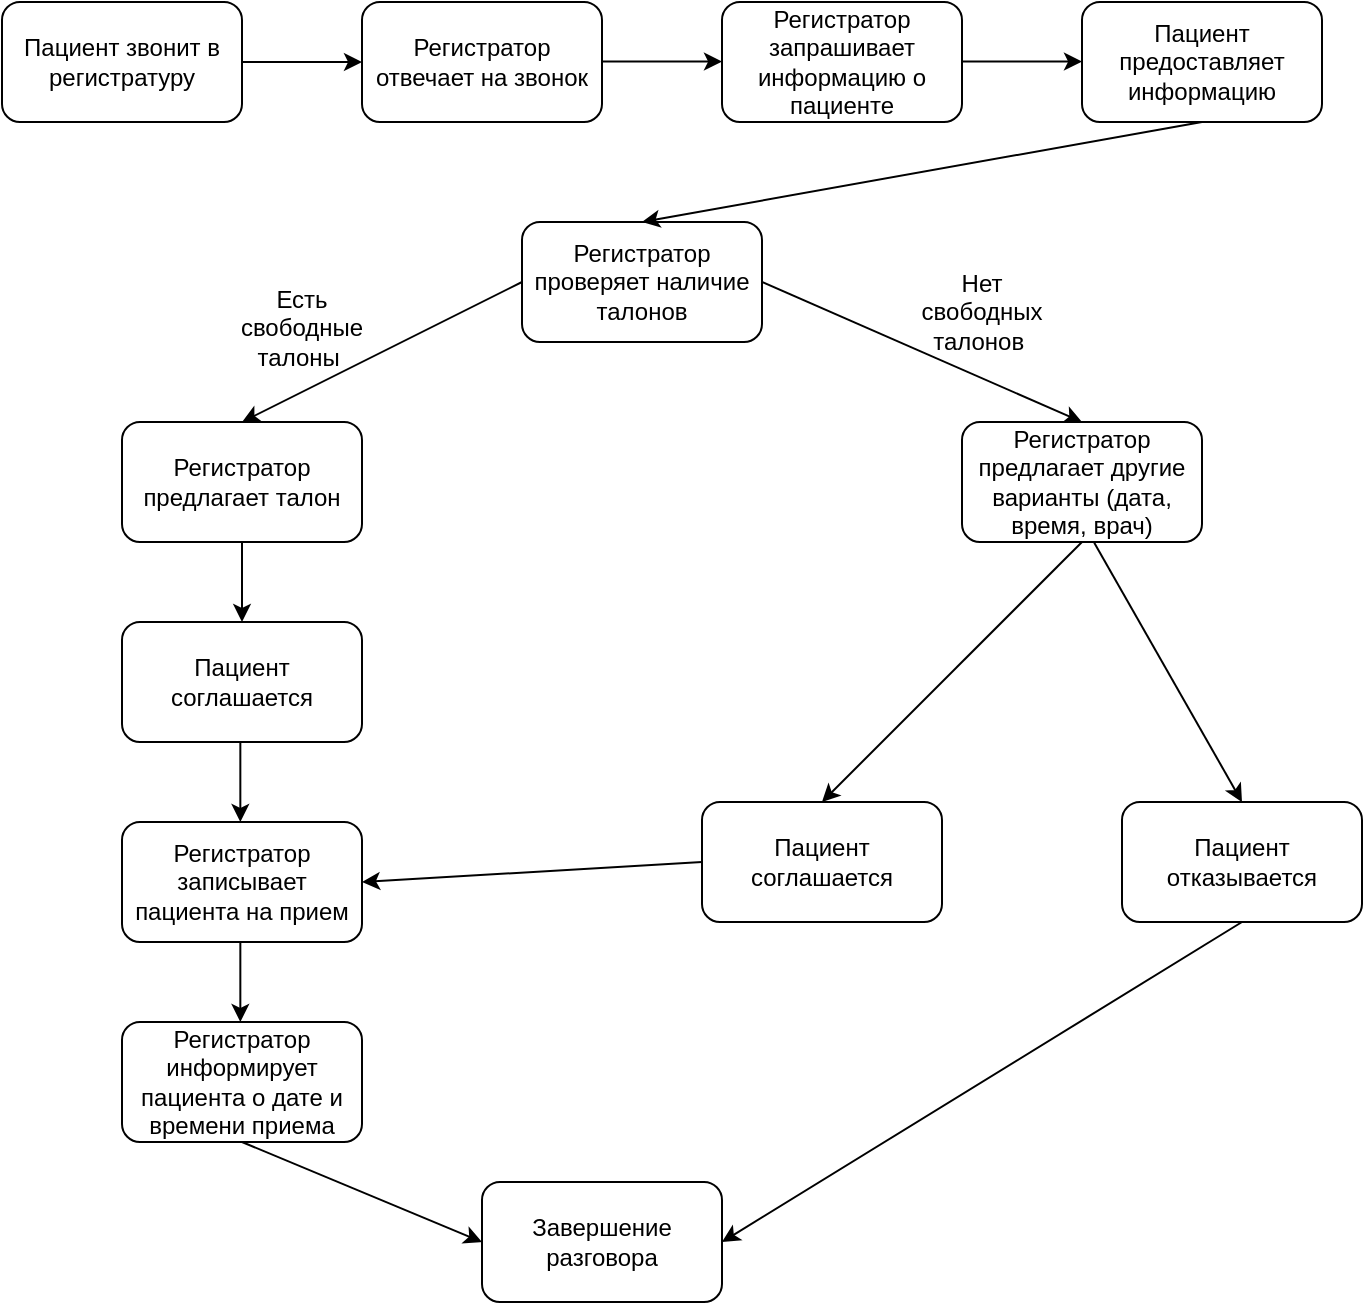 <mxfile version="24.7.14">
  <diagram name="Страница — 1" id="gFto8VWZuhx-wg1McL8I">
    <mxGraphModel dx="1563" dy="633" grid="1" gridSize="10" guides="1" tooltips="1" connect="1" arrows="1" fold="1" page="1" pageScale="1" pageWidth="827" pageHeight="1169" math="0" shadow="0">
      <root>
        <mxCell id="0" />
        <mxCell id="1" parent="0" />
        <mxCell id="Yh0Fh-VeUHj8jeNLL_Vo-2" value="Пациент звонит в регистратуру" style="rounded=1;whiteSpace=wrap;html=1;" vertex="1" parent="1">
          <mxGeometry x="70" y="70" width="120" height="60" as="geometry" />
        </mxCell>
        <mxCell id="Yh0Fh-VeUHj8jeNLL_Vo-3" value="Регистратор отвечает на звонок" style="rounded=1;whiteSpace=wrap;html=1;" vertex="1" parent="1">
          <mxGeometry x="250" y="70" width="120" height="60" as="geometry" />
        </mxCell>
        <mxCell id="Yh0Fh-VeUHj8jeNLL_Vo-4" value="Регистратор запрашивает информацию о пациенте" style="rounded=1;whiteSpace=wrap;html=1;" vertex="1" parent="1">
          <mxGeometry x="430" y="70" width="120" height="60" as="geometry" />
        </mxCell>
        <mxCell id="Yh0Fh-VeUHj8jeNLL_Vo-5" value="Пациент предоставляет информацию" style="rounded=1;whiteSpace=wrap;html=1;" vertex="1" parent="1">
          <mxGeometry x="610" y="70" width="120" height="60" as="geometry" />
        </mxCell>
        <mxCell id="Yh0Fh-VeUHj8jeNLL_Vo-6" value="Регистратор проверяет наличие талонов" style="rounded=1;whiteSpace=wrap;html=1;" vertex="1" parent="1">
          <mxGeometry x="330" y="180" width="120" height="60" as="geometry" />
        </mxCell>
        <mxCell id="Yh0Fh-VeUHj8jeNLL_Vo-7" value="Регистратор предлагает талон" style="rounded=1;whiteSpace=wrap;html=1;" vertex="1" parent="1">
          <mxGeometry x="130" y="280" width="120" height="60" as="geometry" />
        </mxCell>
        <mxCell id="Yh0Fh-VeUHj8jeNLL_Vo-8" value="Пациент соглашается" style="rounded=1;whiteSpace=wrap;html=1;" vertex="1" parent="1">
          <mxGeometry x="130" y="380" width="120" height="60" as="geometry" />
        </mxCell>
        <mxCell id="Yh0Fh-VeUHj8jeNLL_Vo-9" value="Регистратор записывает пациента на прием" style="rounded=1;whiteSpace=wrap;html=1;" vertex="1" parent="1">
          <mxGeometry x="130" y="480" width="120" height="60" as="geometry" />
        </mxCell>
        <mxCell id="Yh0Fh-VeUHj8jeNLL_Vo-10" value="Регистратор информирует пациента о дате и времени приема" style="rounded=1;whiteSpace=wrap;html=1;" vertex="1" parent="1">
          <mxGeometry x="130" y="580" width="120" height="60" as="geometry" />
        </mxCell>
        <mxCell id="Yh0Fh-VeUHj8jeNLL_Vo-11" value="Завершение разговора" style="rounded=1;whiteSpace=wrap;html=1;" vertex="1" parent="1">
          <mxGeometry x="310" y="660" width="120" height="60" as="geometry" />
        </mxCell>
        <mxCell id="Yh0Fh-VeUHj8jeNLL_Vo-12" value="Регистратор предлагает другие варианты (дата, время, врач)" style="rounded=1;whiteSpace=wrap;html=1;" vertex="1" parent="1">
          <mxGeometry x="550" y="280" width="120" height="60" as="geometry" />
        </mxCell>
        <mxCell id="Yh0Fh-VeUHj8jeNLL_Vo-13" value="Пациент соглашается" style="rounded=1;whiteSpace=wrap;html=1;" vertex="1" parent="1">
          <mxGeometry x="420" y="470" width="120" height="60" as="geometry" />
        </mxCell>
        <mxCell id="Yh0Fh-VeUHj8jeNLL_Vo-14" value="Пациент отказывается" style="rounded=1;whiteSpace=wrap;html=1;" vertex="1" parent="1">
          <mxGeometry x="630" y="470" width="120" height="60" as="geometry" />
        </mxCell>
        <mxCell id="Yh0Fh-VeUHj8jeNLL_Vo-16" value="" style="endArrow=classic;html=1;rounded=0;exitX=1;exitY=0.5;exitDx=0;exitDy=0;exitPerimeter=0;entryX=0;entryY=0.5;entryDx=0;entryDy=0;" edge="1" parent="1" source="Yh0Fh-VeUHj8jeNLL_Vo-2" target="Yh0Fh-VeUHj8jeNLL_Vo-3">
          <mxGeometry width="50" height="50" relative="1" as="geometry">
            <mxPoint x="390" y="320" as="sourcePoint" />
            <mxPoint x="440" y="270" as="targetPoint" />
          </mxGeometry>
        </mxCell>
        <mxCell id="Yh0Fh-VeUHj8jeNLL_Vo-17" value="" style="endArrow=classic;html=1;rounded=0;exitX=1;exitY=0.5;exitDx=0;exitDy=0;exitPerimeter=0;entryX=0;entryY=0.5;entryDx=0;entryDy=0;" edge="1" parent="1">
          <mxGeometry width="50" height="50" relative="1" as="geometry">
            <mxPoint x="370" y="99.8" as="sourcePoint" />
            <mxPoint x="430" y="99.8" as="targetPoint" />
          </mxGeometry>
        </mxCell>
        <mxCell id="Yh0Fh-VeUHj8jeNLL_Vo-18" value="" style="endArrow=classic;html=1;rounded=0;exitX=1;exitY=0.5;exitDx=0;exitDy=0;exitPerimeter=0;entryX=0;entryY=0.5;entryDx=0;entryDy=0;" edge="1" parent="1">
          <mxGeometry width="50" height="50" relative="1" as="geometry">
            <mxPoint x="550" y="99.8" as="sourcePoint" />
            <mxPoint x="610" y="99.8" as="targetPoint" />
          </mxGeometry>
        </mxCell>
        <mxCell id="Yh0Fh-VeUHj8jeNLL_Vo-19" value="" style="endArrow=classic;html=1;rounded=0;exitX=0.5;exitY=1;exitDx=0;exitDy=0;entryX=0.5;entryY=0;entryDx=0;entryDy=0;" edge="1" parent="1" source="Yh0Fh-VeUHj8jeNLL_Vo-5" target="Yh0Fh-VeUHj8jeNLL_Vo-6">
          <mxGeometry width="50" height="50" relative="1" as="geometry">
            <mxPoint x="560" y="109.8" as="sourcePoint" />
            <mxPoint x="620" y="109.8" as="targetPoint" />
          </mxGeometry>
        </mxCell>
        <mxCell id="Yh0Fh-VeUHj8jeNLL_Vo-20" value="" style="endArrow=classic;html=1;rounded=0;exitX=0;exitY=0.5;exitDx=0;exitDy=0;entryX=0.5;entryY=0;entryDx=0;entryDy=0;" edge="1" parent="1" source="Yh0Fh-VeUHj8jeNLL_Vo-6" target="Yh0Fh-VeUHj8jeNLL_Vo-7">
          <mxGeometry width="50" height="50" relative="1" as="geometry">
            <mxPoint x="270" y="330" as="sourcePoint" />
            <mxPoint x="330" y="330" as="targetPoint" />
          </mxGeometry>
        </mxCell>
        <mxCell id="Yh0Fh-VeUHj8jeNLL_Vo-21" value="Есть свободные талоны&amp;nbsp;" style="text;html=1;align=center;verticalAlign=middle;whiteSpace=wrap;rounded=0;" vertex="1" parent="1">
          <mxGeometry x="190" y="218" width="60" height="30" as="geometry" />
        </mxCell>
        <mxCell id="Yh0Fh-VeUHj8jeNLL_Vo-22" value="" style="endArrow=classic;html=1;rounded=0;entryX=0.5;entryY=0;entryDx=0;entryDy=0;exitX=1;exitY=0.5;exitDx=0;exitDy=0;" edge="1" parent="1" source="Yh0Fh-VeUHj8jeNLL_Vo-6" target="Yh0Fh-VeUHj8jeNLL_Vo-12">
          <mxGeometry width="50" height="50" relative="1" as="geometry">
            <mxPoint x="530" y="219" as="sourcePoint" />
            <mxPoint x="420" y="320" as="targetPoint" />
          </mxGeometry>
        </mxCell>
        <mxCell id="Yh0Fh-VeUHj8jeNLL_Vo-23" value="Нет свободных талонов&amp;nbsp;" style="text;html=1;align=center;verticalAlign=middle;whiteSpace=wrap;rounded=0;" vertex="1" parent="1">
          <mxGeometry x="530" y="210" width="60" height="30" as="geometry" />
        </mxCell>
        <mxCell id="Yh0Fh-VeUHj8jeNLL_Vo-24" value="" style="endArrow=classic;html=1;rounded=0;exitX=0.5;exitY=1;exitDx=0;exitDy=0;entryX=0.5;entryY=0;entryDx=0;entryDy=0;" edge="1" parent="1" source="Yh0Fh-VeUHj8jeNLL_Vo-7" target="Yh0Fh-VeUHj8jeNLL_Vo-8">
          <mxGeometry width="50" height="50" relative="1" as="geometry">
            <mxPoint x="310" y="400" as="sourcePoint" />
            <mxPoint x="360" y="350" as="targetPoint" />
          </mxGeometry>
        </mxCell>
        <mxCell id="Yh0Fh-VeUHj8jeNLL_Vo-25" value="" style="endArrow=classic;html=1;rounded=0;exitX=0.5;exitY=1;exitDx=0;exitDy=0;entryX=0.5;entryY=0;entryDx=0;entryDy=0;" edge="1" parent="1">
          <mxGeometry width="50" height="50" relative="1" as="geometry">
            <mxPoint x="189.17" y="440" as="sourcePoint" />
            <mxPoint x="189.17" y="480" as="targetPoint" />
          </mxGeometry>
        </mxCell>
        <mxCell id="Yh0Fh-VeUHj8jeNLL_Vo-26" value="" style="endArrow=classic;html=1;rounded=0;exitX=0.5;exitY=1;exitDx=0;exitDy=0;entryX=0.5;entryY=0;entryDx=0;entryDy=0;" edge="1" parent="1">
          <mxGeometry width="50" height="50" relative="1" as="geometry">
            <mxPoint x="189.17" y="540" as="sourcePoint" />
            <mxPoint x="189.17" y="580" as="targetPoint" />
          </mxGeometry>
        </mxCell>
        <mxCell id="Yh0Fh-VeUHj8jeNLL_Vo-27" value="" style="endArrow=classic;html=1;rounded=0;exitX=0.5;exitY=1;exitDx=0;exitDy=0;entryX=0;entryY=0.5;entryDx=0;entryDy=0;" edge="1" parent="1" source="Yh0Fh-VeUHj8jeNLL_Vo-10" target="Yh0Fh-VeUHj8jeNLL_Vo-11">
          <mxGeometry width="50" height="50" relative="1" as="geometry">
            <mxPoint x="310" y="560" as="sourcePoint" />
            <mxPoint x="360" y="510" as="targetPoint" />
          </mxGeometry>
        </mxCell>
        <mxCell id="Yh0Fh-VeUHj8jeNLL_Vo-28" value="" style="endArrow=classic;html=1;rounded=0;exitX=0.5;exitY=1;exitDx=0;exitDy=0;entryX=0.5;entryY=0;entryDx=0;entryDy=0;" edge="1" parent="1" source="Yh0Fh-VeUHj8jeNLL_Vo-12" target="Yh0Fh-VeUHj8jeNLL_Vo-13">
          <mxGeometry width="50" height="50" relative="1" as="geometry">
            <mxPoint x="310" y="400" as="sourcePoint" />
            <mxPoint x="360" y="350" as="targetPoint" />
          </mxGeometry>
        </mxCell>
        <mxCell id="Yh0Fh-VeUHj8jeNLL_Vo-29" value="" style="endArrow=classic;html=1;rounded=0;exitX=0.551;exitY=1.006;exitDx=0;exitDy=0;entryX=0.5;entryY=0;entryDx=0;entryDy=0;exitPerimeter=0;" edge="1" parent="1" source="Yh0Fh-VeUHj8jeNLL_Vo-12" target="Yh0Fh-VeUHj8jeNLL_Vo-14">
          <mxGeometry width="50" height="50" relative="1" as="geometry">
            <mxPoint x="610" y="440" as="sourcePoint" />
            <mxPoint x="610" y="480" as="targetPoint" />
          </mxGeometry>
        </mxCell>
        <mxCell id="Yh0Fh-VeUHj8jeNLL_Vo-30" value="" style="endArrow=classic;html=1;rounded=0;exitX=0.5;exitY=1;exitDx=0;exitDy=0;entryX=1;entryY=0.5;entryDx=0;entryDy=0;" edge="1" parent="1" source="Yh0Fh-VeUHj8jeNLL_Vo-14" target="Yh0Fh-VeUHj8jeNLL_Vo-11">
          <mxGeometry width="50" height="50" relative="1" as="geometry">
            <mxPoint x="310" y="560" as="sourcePoint" />
            <mxPoint x="360" y="510" as="targetPoint" />
          </mxGeometry>
        </mxCell>
        <mxCell id="Yh0Fh-VeUHj8jeNLL_Vo-31" value="" style="endArrow=classic;html=1;rounded=0;exitX=0;exitY=0.5;exitDx=0;exitDy=0;entryX=1;entryY=0.5;entryDx=0;entryDy=0;" edge="1" parent="1" source="Yh0Fh-VeUHj8jeNLL_Vo-13" target="Yh0Fh-VeUHj8jeNLL_Vo-9">
          <mxGeometry width="50" height="50" relative="1" as="geometry">
            <mxPoint x="310" y="560" as="sourcePoint" />
            <mxPoint x="360" y="510" as="targetPoint" />
          </mxGeometry>
        </mxCell>
      </root>
    </mxGraphModel>
  </diagram>
</mxfile>
